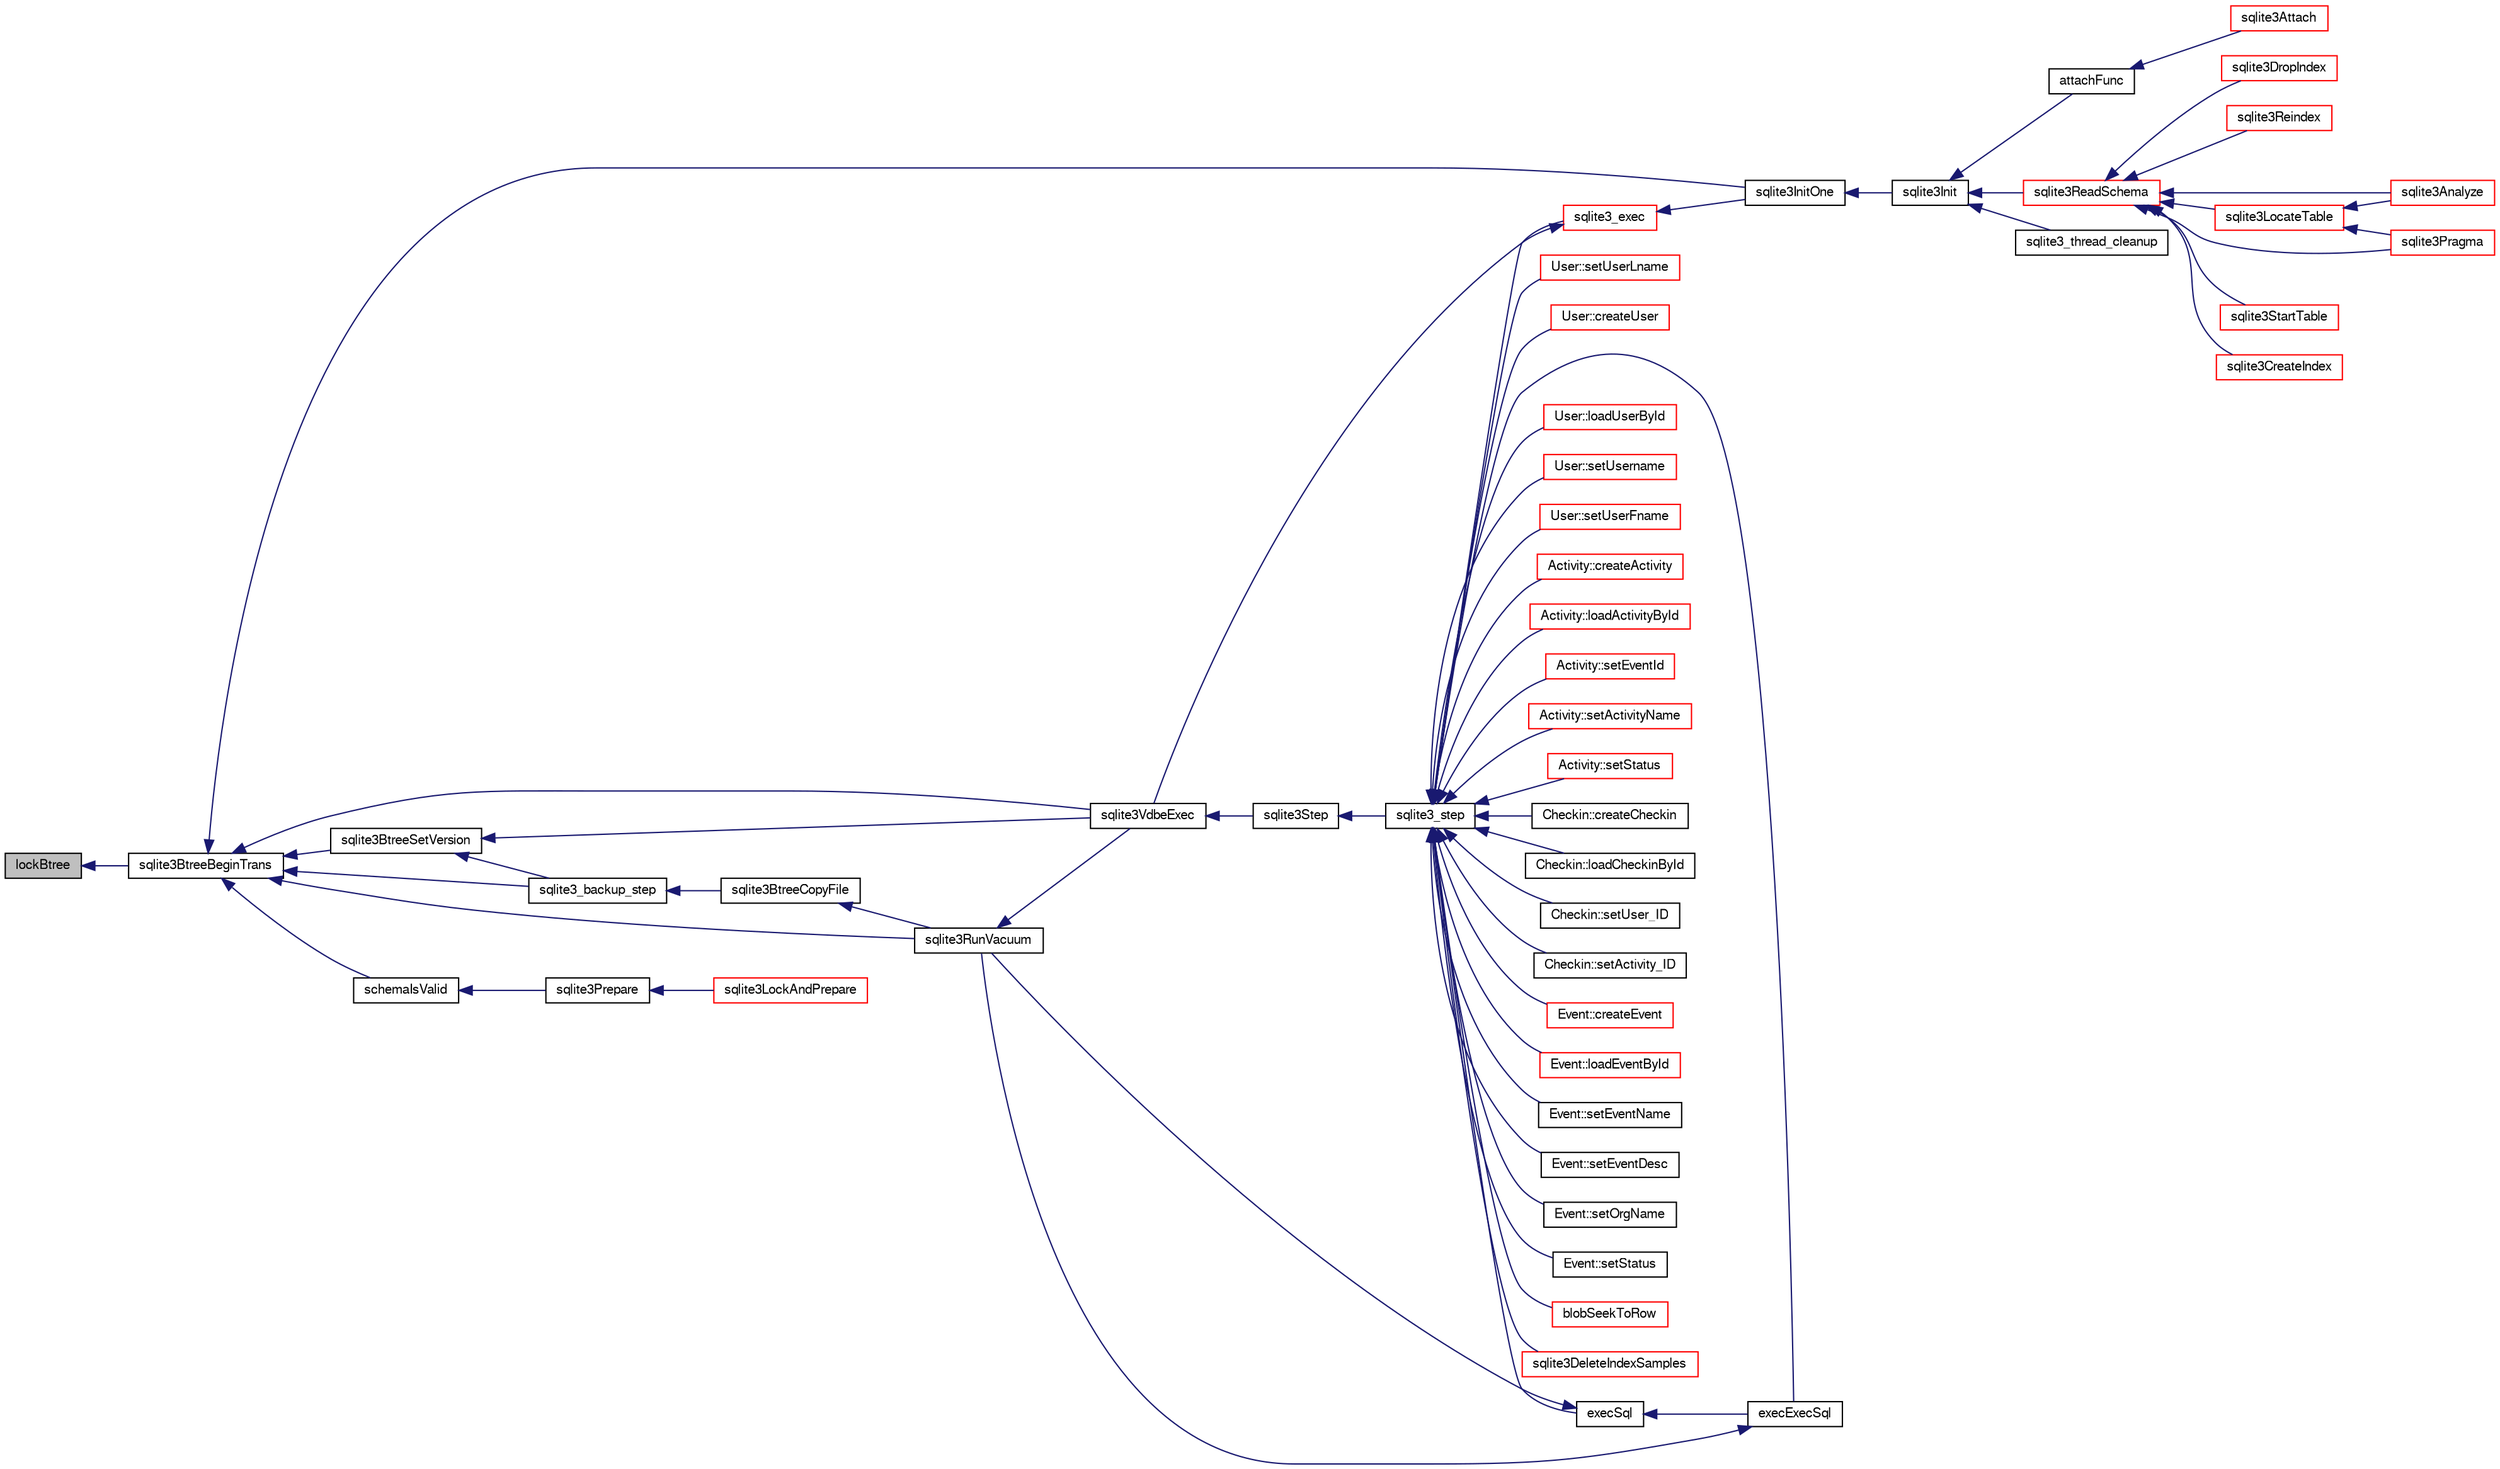 digraph "lockBtree"
{
  edge [fontname="FreeSans",fontsize="10",labelfontname="FreeSans",labelfontsize="10"];
  node [fontname="FreeSans",fontsize="10",shape=record];
  rankdir="LR";
  Node159543 [label="lockBtree",height=0.2,width=0.4,color="black", fillcolor="grey75", style="filled", fontcolor="black"];
  Node159543 -> Node159544 [dir="back",color="midnightblue",fontsize="10",style="solid",fontname="FreeSans"];
  Node159544 [label="sqlite3BtreeBeginTrans",height=0.2,width=0.4,color="black", fillcolor="white", style="filled",URL="$sqlite3_8c.html#a52d6706df15c67c22aa7d0e290c16bf5"];
  Node159544 -> Node159545 [dir="back",color="midnightblue",fontsize="10",style="solid",fontname="FreeSans"];
  Node159545 [label="sqlite3BtreeSetVersion",height=0.2,width=0.4,color="black", fillcolor="white", style="filled",URL="$sqlite3_8c.html#a2db3061b5c557699a47415ca0342ba01"];
  Node159545 -> Node159546 [dir="back",color="midnightblue",fontsize="10",style="solid",fontname="FreeSans"];
  Node159546 [label="sqlite3_backup_step",height=0.2,width=0.4,color="black", fillcolor="white", style="filled",URL="$sqlite3_8h.html#a1699b75e98d082eebc465a9e64c35269"];
  Node159546 -> Node159547 [dir="back",color="midnightblue",fontsize="10",style="solid",fontname="FreeSans"];
  Node159547 [label="sqlite3BtreeCopyFile",height=0.2,width=0.4,color="black", fillcolor="white", style="filled",URL="$sqlite3_8c.html#a4d9e19a79f0d5c1dfcef0bd137ae83f9"];
  Node159547 -> Node159548 [dir="back",color="midnightblue",fontsize="10",style="solid",fontname="FreeSans"];
  Node159548 [label="sqlite3RunVacuum",height=0.2,width=0.4,color="black", fillcolor="white", style="filled",URL="$sqlite3_8c.html#a5e83ddc7b3e7e8e79ad5d1fc92de1d2f"];
  Node159548 -> Node159549 [dir="back",color="midnightblue",fontsize="10",style="solid",fontname="FreeSans"];
  Node159549 [label="sqlite3VdbeExec",height=0.2,width=0.4,color="black", fillcolor="white", style="filled",URL="$sqlite3_8c.html#a8ce40a614bdc56719c4d642b1e4dfb21"];
  Node159549 -> Node159550 [dir="back",color="midnightblue",fontsize="10",style="solid",fontname="FreeSans"];
  Node159550 [label="sqlite3Step",height=0.2,width=0.4,color="black", fillcolor="white", style="filled",URL="$sqlite3_8c.html#a3f2872e873e2758a4beedad1d5113554"];
  Node159550 -> Node159551 [dir="back",color="midnightblue",fontsize="10",style="solid",fontname="FreeSans"];
  Node159551 [label="sqlite3_step",height=0.2,width=0.4,color="black", fillcolor="white", style="filled",URL="$sqlite3_8h.html#ac1e491ce36b7471eb28387f7d3c74334"];
  Node159551 -> Node159552 [dir="back",color="midnightblue",fontsize="10",style="solid",fontname="FreeSans"];
  Node159552 [label="Activity::createActivity",height=0.2,width=0.4,color="red", fillcolor="white", style="filled",URL="$classActivity.html#a813cc5e52c14ab49b39014c134e3425b"];
  Node159551 -> Node159555 [dir="back",color="midnightblue",fontsize="10",style="solid",fontname="FreeSans"];
  Node159555 [label="Activity::loadActivityById",height=0.2,width=0.4,color="red", fillcolor="white", style="filled",URL="$classActivity.html#abe4ffb4f08a47212ebf9013259d9e7fd"];
  Node159551 -> Node159557 [dir="back",color="midnightblue",fontsize="10",style="solid",fontname="FreeSans"];
  Node159557 [label="Activity::setEventId",height=0.2,width=0.4,color="red", fillcolor="white", style="filled",URL="$classActivity.html#adb1d0fd0d08f473e068f0a4086bfa9ca"];
  Node159551 -> Node159558 [dir="back",color="midnightblue",fontsize="10",style="solid",fontname="FreeSans"];
  Node159558 [label="Activity::setActivityName",height=0.2,width=0.4,color="red", fillcolor="white", style="filled",URL="$classActivity.html#a62dc3737b33915a36086f9dd26d16a81"];
  Node159551 -> Node159559 [dir="back",color="midnightblue",fontsize="10",style="solid",fontname="FreeSans"];
  Node159559 [label="Activity::setStatus",height=0.2,width=0.4,color="red", fillcolor="white", style="filled",URL="$classActivity.html#af618135a7738f4d2a7ee147a8ef912ea"];
  Node159551 -> Node159560 [dir="back",color="midnightblue",fontsize="10",style="solid",fontname="FreeSans"];
  Node159560 [label="Checkin::createCheckin",height=0.2,width=0.4,color="black", fillcolor="white", style="filled",URL="$classCheckin.html#a4e40acdf7fff0e607f6de4f24f3a163c"];
  Node159551 -> Node159561 [dir="back",color="midnightblue",fontsize="10",style="solid",fontname="FreeSans"];
  Node159561 [label="Checkin::loadCheckinById",height=0.2,width=0.4,color="black", fillcolor="white", style="filled",URL="$classCheckin.html#a3461f70ea6c68475225f2a07f78a21e0"];
  Node159551 -> Node159562 [dir="back",color="midnightblue",fontsize="10",style="solid",fontname="FreeSans"];
  Node159562 [label="Checkin::setUser_ID",height=0.2,width=0.4,color="black", fillcolor="white", style="filled",URL="$classCheckin.html#a76ab640f4f912876dbebf183db5359c6"];
  Node159551 -> Node159563 [dir="back",color="midnightblue",fontsize="10",style="solid",fontname="FreeSans"];
  Node159563 [label="Checkin::setActivity_ID",height=0.2,width=0.4,color="black", fillcolor="white", style="filled",URL="$classCheckin.html#ab2ff3ec2604ec73a42af25874a00b232"];
  Node159551 -> Node159564 [dir="back",color="midnightblue",fontsize="10",style="solid",fontname="FreeSans"];
  Node159564 [label="Event::createEvent",height=0.2,width=0.4,color="red", fillcolor="white", style="filled",URL="$classEvent.html#a77adb9f4a46ffb32c2d931f0691f5903"];
  Node159551 -> Node159565 [dir="back",color="midnightblue",fontsize="10",style="solid",fontname="FreeSans"];
  Node159565 [label="Event::loadEventById",height=0.2,width=0.4,color="red", fillcolor="white", style="filled",URL="$classEvent.html#afa66cea33f722dbeecb69cc98fdea055"];
  Node159551 -> Node159566 [dir="back",color="midnightblue",fontsize="10",style="solid",fontname="FreeSans"];
  Node159566 [label="Event::setEventName",height=0.2,width=0.4,color="black", fillcolor="white", style="filled",URL="$classEvent.html#a10596b6ca077df05184e30d62b08729d"];
  Node159551 -> Node159567 [dir="back",color="midnightblue",fontsize="10",style="solid",fontname="FreeSans"];
  Node159567 [label="Event::setEventDesc",height=0.2,width=0.4,color="black", fillcolor="white", style="filled",URL="$classEvent.html#ae36b8377dcae792f1c5c4726024c981b"];
  Node159551 -> Node159568 [dir="back",color="midnightblue",fontsize="10",style="solid",fontname="FreeSans"];
  Node159568 [label="Event::setOrgName",height=0.2,width=0.4,color="black", fillcolor="white", style="filled",URL="$classEvent.html#a19aac0f776bd764563a54977656cf680"];
  Node159551 -> Node159569 [dir="back",color="midnightblue",fontsize="10",style="solid",fontname="FreeSans"];
  Node159569 [label="Event::setStatus",height=0.2,width=0.4,color="black", fillcolor="white", style="filled",URL="$classEvent.html#ab0a6b9285af0f4172eb841e2b80f8972"];
  Node159551 -> Node159570 [dir="back",color="midnightblue",fontsize="10",style="solid",fontname="FreeSans"];
  Node159570 [label="blobSeekToRow",height=0.2,width=0.4,color="red", fillcolor="white", style="filled",URL="$sqlite3_8c.html#afff57e13332b98c8a44a7cebe38962ab"];
  Node159551 -> Node159573 [dir="back",color="midnightblue",fontsize="10",style="solid",fontname="FreeSans"];
  Node159573 [label="sqlite3DeleteIndexSamples",height=0.2,width=0.4,color="red", fillcolor="white", style="filled",URL="$sqlite3_8c.html#aaeda0302fbf61397ec009f65bed047ef"];
  Node159551 -> Node159741 [dir="back",color="midnightblue",fontsize="10",style="solid",fontname="FreeSans"];
  Node159741 [label="sqlite3_exec",height=0.2,width=0.4,color="red", fillcolor="white", style="filled",URL="$sqlite3_8h.html#a97487ec8150e0bcc8fa392ab8f0e24db"];
  Node159741 -> Node159549 [dir="back",color="midnightblue",fontsize="10",style="solid",fontname="FreeSans"];
  Node159741 -> Node159575 [dir="back",color="midnightblue",fontsize="10",style="solid",fontname="FreeSans"];
  Node159575 [label="sqlite3InitOne",height=0.2,width=0.4,color="black", fillcolor="white", style="filled",URL="$sqlite3_8c.html#ac4318b25df65269906b0379251fe9b85"];
  Node159575 -> Node159576 [dir="back",color="midnightblue",fontsize="10",style="solid",fontname="FreeSans"];
  Node159576 [label="sqlite3Init",height=0.2,width=0.4,color="black", fillcolor="white", style="filled",URL="$sqlite3_8c.html#aed74e3dc765631a833f522f425ff5a48"];
  Node159576 -> Node159577 [dir="back",color="midnightblue",fontsize="10",style="solid",fontname="FreeSans"];
  Node159577 [label="attachFunc",height=0.2,width=0.4,color="black", fillcolor="white", style="filled",URL="$sqlite3_8c.html#a69cb751a7da501b9a0aa37e0d7c3eaf7"];
  Node159577 -> Node159578 [dir="back",color="midnightblue",fontsize="10",style="solid",fontname="FreeSans"];
  Node159578 [label="sqlite3Attach",height=0.2,width=0.4,color="red", fillcolor="white", style="filled",URL="$sqlite3_8c.html#ae0907fe0b43cc1b4c7e6a16213e8546f"];
  Node159576 -> Node159581 [dir="back",color="midnightblue",fontsize="10",style="solid",fontname="FreeSans"];
  Node159581 [label="sqlite3ReadSchema",height=0.2,width=0.4,color="red", fillcolor="white", style="filled",URL="$sqlite3_8c.html#ac41a97f30334f7d35b2b5713097eca90"];
  Node159581 -> Node159582 [dir="back",color="midnightblue",fontsize="10",style="solid",fontname="FreeSans"];
  Node159582 [label="sqlite3Analyze",height=0.2,width=0.4,color="red", fillcolor="white", style="filled",URL="$sqlite3_8c.html#ac696deb1ccaae3fa855cfbd0bfd4d048"];
  Node159581 -> Node159583 [dir="back",color="midnightblue",fontsize="10",style="solid",fontname="FreeSans"];
  Node159583 [label="sqlite3LocateTable",height=0.2,width=0.4,color="red", fillcolor="white", style="filled",URL="$sqlite3_8c.html#adfeea5b18971250d4ff7f5a44e134d75"];
  Node159583 -> Node159582 [dir="back",color="midnightblue",fontsize="10",style="solid",fontname="FreeSans"];
  Node159583 -> Node159627 [dir="back",color="midnightblue",fontsize="10",style="solid",fontname="FreeSans"];
  Node159627 [label="sqlite3Pragma",height=0.2,width=0.4,color="red", fillcolor="white", style="filled",URL="$sqlite3_8c.html#a111391370f58f8e6a6eca51fd34d62ed"];
  Node159581 -> Node159671 [dir="back",color="midnightblue",fontsize="10",style="solid",fontname="FreeSans"];
  Node159671 [label="sqlite3StartTable",height=0.2,width=0.4,color="red", fillcolor="white", style="filled",URL="$sqlite3_8c.html#af49b4395f39d9078a0dda2484c183012"];
  Node159581 -> Node159588 [dir="back",color="midnightblue",fontsize="10",style="solid",fontname="FreeSans"];
  Node159588 [label="sqlite3CreateIndex",height=0.2,width=0.4,color="red", fillcolor="white", style="filled",URL="$sqlite3_8c.html#a8dbe5e590ab6c58a8c45f34f7c81e825"];
  Node159581 -> Node159673 [dir="back",color="midnightblue",fontsize="10",style="solid",fontname="FreeSans"];
  Node159673 [label="sqlite3DropIndex",height=0.2,width=0.4,color="red", fillcolor="white", style="filled",URL="$sqlite3_8c.html#a3ffd2536f34a0cf6d427710b06b71e83"];
  Node159581 -> Node159641 [dir="back",color="midnightblue",fontsize="10",style="solid",fontname="FreeSans"];
  Node159641 [label="sqlite3Reindex",height=0.2,width=0.4,color="red", fillcolor="white", style="filled",URL="$sqlite3_8c.html#abd189e31189391e1ef114b413ff4abbf"];
  Node159581 -> Node159627 [dir="back",color="midnightblue",fontsize="10",style="solid",fontname="FreeSans"];
  Node159576 -> Node159675 [dir="back",color="midnightblue",fontsize="10",style="solid",fontname="FreeSans"];
  Node159675 [label="sqlite3_thread_cleanup",height=0.2,width=0.4,color="black", fillcolor="white", style="filled",URL="$sqlite3_8h.html#a34980c829db84f02e1a1599063469f06"];
  Node159551 -> Node159733 [dir="back",color="midnightblue",fontsize="10",style="solid",fontname="FreeSans"];
  Node159733 [label="execSql",height=0.2,width=0.4,color="black", fillcolor="white", style="filled",URL="$sqlite3_8c.html#a7d16651b98a110662f4c265eff0246cb"];
  Node159733 -> Node159734 [dir="back",color="midnightblue",fontsize="10",style="solid",fontname="FreeSans"];
  Node159734 [label="execExecSql",height=0.2,width=0.4,color="black", fillcolor="white", style="filled",URL="$sqlite3_8c.html#ac1be09a6c047f21133d16378d301e0d4"];
  Node159734 -> Node159548 [dir="back",color="midnightblue",fontsize="10",style="solid",fontname="FreeSans"];
  Node159733 -> Node159548 [dir="back",color="midnightblue",fontsize="10",style="solid",fontname="FreeSans"];
  Node159551 -> Node159734 [dir="back",color="midnightblue",fontsize="10",style="solid",fontname="FreeSans"];
  Node159551 -> Node159735 [dir="back",color="midnightblue",fontsize="10",style="solid",fontname="FreeSans"];
  Node159735 [label="User::createUser",height=0.2,width=0.4,color="red", fillcolor="white", style="filled",URL="$classUser.html#a22ed673939e8cc0a136130b809bba513"];
  Node159551 -> Node159736 [dir="back",color="midnightblue",fontsize="10",style="solid",fontname="FreeSans"];
  Node159736 [label="User::loadUserById",height=0.2,width=0.4,color="red", fillcolor="white", style="filled",URL="$classUser.html#a863377665b7fb83c5547dcf9727f5092"];
  Node159551 -> Node159737 [dir="back",color="midnightblue",fontsize="10",style="solid",fontname="FreeSans"];
  Node159737 [label="User::setUsername",height=0.2,width=0.4,color="red", fillcolor="white", style="filled",URL="$classUser.html#aa0497022a136cb78de785b0a39ae60b1"];
  Node159551 -> Node159738 [dir="back",color="midnightblue",fontsize="10",style="solid",fontname="FreeSans"];
  Node159738 [label="User::setUserFname",height=0.2,width=0.4,color="red", fillcolor="white", style="filled",URL="$classUser.html#a72657eb55cd0ca437b4841a43f19912f"];
  Node159551 -> Node159739 [dir="back",color="midnightblue",fontsize="10",style="solid",fontname="FreeSans"];
  Node159739 [label="User::setUserLname",height=0.2,width=0.4,color="red", fillcolor="white", style="filled",URL="$classUser.html#aa25973387e5afe1aa6f60dd6545e33b5"];
  Node159545 -> Node159549 [dir="back",color="midnightblue",fontsize="10",style="solid",fontname="FreeSans"];
  Node159544 -> Node159546 [dir="back",color="midnightblue",fontsize="10",style="solid",fontname="FreeSans"];
  Node159544 -> Node159549 [dir="back",color="midnightblue",fontsize="10",style="solid",fontname="FreeSans"];
  Node159544 -> Node159575 [dir="back",color="midnightblue",fontsize="10",style="solid",fontname="FreeSans"];
  Node159544 -> Node159759 [dir="back",color="midnightblue",fontsize="10",style="solid",fontname="FreeSans"];
  Node159759 [label="schemaIsValid",height=0.2,width=0.4,color="black", fillcolor="white", style="filled",URL="$sqlite3_8c.html#a7c466fe28e7ca6f46b8bf72c46d9738d"];
  Node159759 -> Node159728 [dir="back",color="midnightblue",fontsize="10",style="solid",fontname="FreeSans"];
  Node159728 [label="sqlite3Prepare",height=0.2,width=0.4,color="black", fillcolor="white", style="filled",URL="$sqlite3_8c.html#acb25890858d0bf4b12eb7aae569f0c7b"];
  Node159728 -> Node159729 [dir="back",color="midnightblue",fontsize="10",style="solid",fontname="FreeSans"];
  Node159729 [label="sqlite3LockAndPrepare",height=0.2,width=0.4,color="red", fillcolor="white", style="filled",URL="$sqlite3_8c.html#a5db1ec5589aa2b02c6d979211a8789bd"];
  Node159544 -> Node159548 [dir="back",color="midnightblue",fontsize="10",style="solid",fontname="FreeSans"];
}
